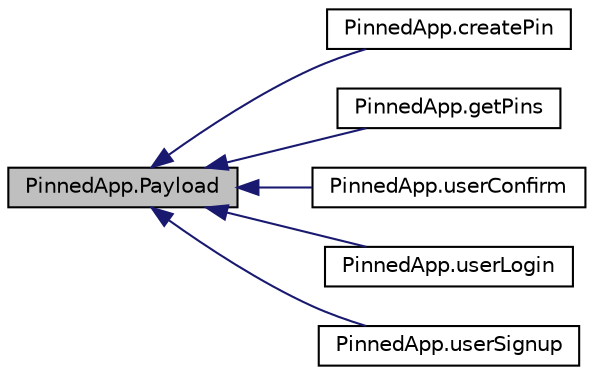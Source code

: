 digraph "PinnedApp.Payload"
{
  edge [fontname="Helvetica",fontsize="10",labelfontname="Helvetica",labelfontsize="10"];
  node [fontname="Helvetica",fontsize="10",shape=record];
  rankdir="LR";
  Node0 [label="PinnedApp.Payload",height=0.2,width=0.4,color="black", fillcolor="grey75", style="filled", fontcolor="black"];
  Node0 -> Node1 [dir="back",color="midnightblue",fontsize="10",style="solid",fontname="Helvetica"];
  Node1 [label="PinnedApp.createPin",height=0.2,width=0.4,color="black", fillcolor="white", style="filled",URL="$class_pinned_app_1_1create_pin.html"];
  Node0 -> Node2 [dir="back",color="midnightblue",fontsize="10",style="solid",fontname="Helvetica"];
  Node2 [label="PinnedApp.getPins",height=0.2,width=0.4,color="black", fillcolor="white", style="filled",URL="$class_pinned_app_1_1get_pins.html"];
  Node0 -> Node3 [dir="back",color="midnightblue",fontsize="10",style="solid",fontname="Helvetica"];
  Node3 [label="PinnedApp.userConfirm",height=0.2,width=0.4,color="black", fillcolor="white", style="filled",URL="$class_pinned_app_1_1user_confirm.html"];
  Node0 -> Node4 [dir="back",color="midnightblue",fontsize="10",style="solid",fontname="Helvetica"];
  Node4 [label="PinnedApp.userLogin",height=0.2,width=0.4,color="black", fillcolor="white", style="filled",URL="$class_pinned_app_1_1user_login.html"];
  Node0 -> Node5 [dir="back",color="midnightblue",fontsize="10",style="solid",fontname="Helvetica"];
  Node5 [label="PinnedApp.userSignup",height=0.2,width=0.4,color="black", fillcolor="white", style="filled",URL="$class_pinned_app_1_1user_signup.html"];
}
